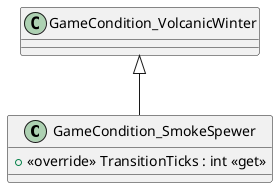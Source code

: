 @startuml
class GameCondition_SmokeSpewer {
    + <<override>> TransitionTicks : int <<get>>
}
GameCondition_VolcanicWinter <|-- GameCondition_SmokeSpewer
@enduml
